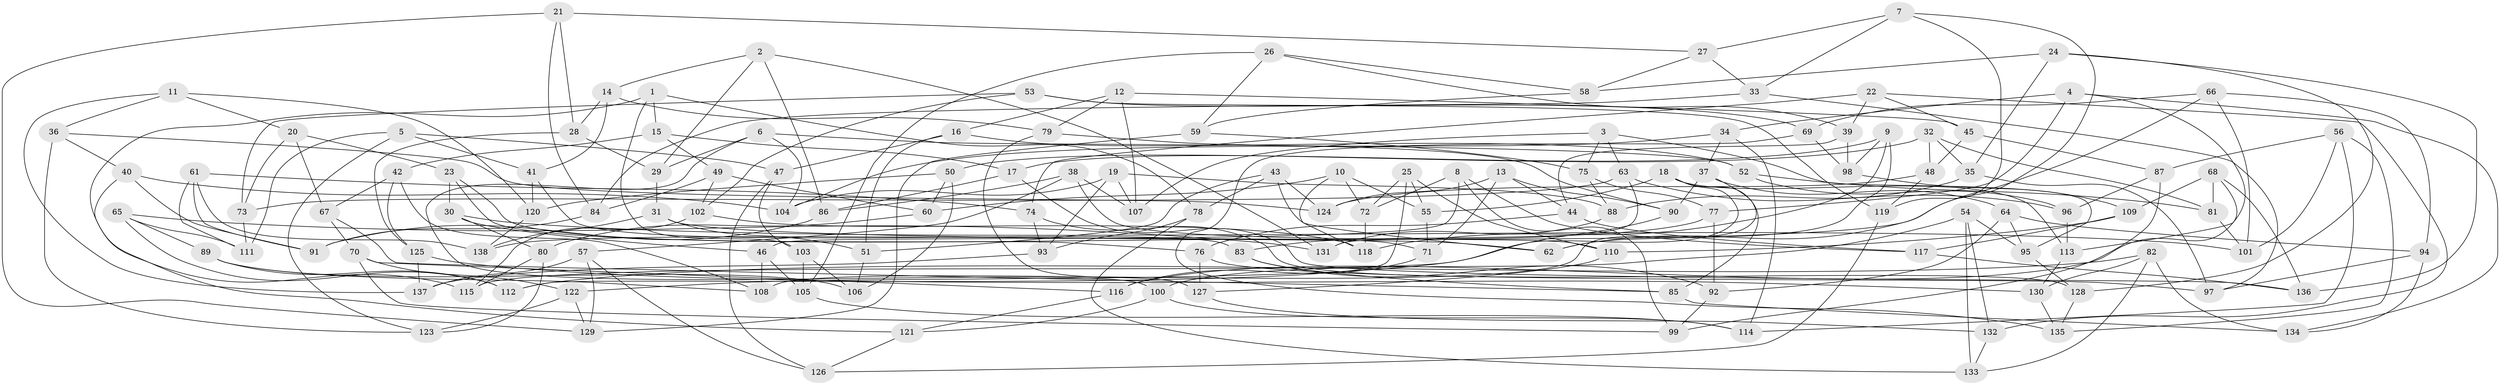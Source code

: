 // coarse degree distribution, {4: 0.42045454545454547, 6: 0.5113636363636364, 5: 0.056818181818181816, 3: 0.011363636363636364}
// Generated by graph-tools (version 1.1) at 2025/24/03/03/25 07:24:28]
// undirected, 138 vertices, 276 edges
graph export_dot {
graph [start="1"]
  node [color=gray90,style=filled];
  1;
  2;
  3;
  4;
  5;
  6;
  7;
  8;
  9;
  10;
  11;
  12;
  13;
  14;
  15;
  16;
  17;
  18;
  19;
  20;
  21;
  22;
  23;
  24;
  25;
  26;
  27;
  28;
  29;
  30;
  31;
  32;
  33;
  34;
  35;
  36;
  37;
  38;
  39;
  40;
  41;
  42;
  43;
  44;
  45;
  46;
  47;
  48;
  49;
  50;
  51;
  52;
  53;
  54;
  55;
  56;
  57;
  58;
  59;
  60;
  61;
  62;
  63;
  64;
  65;
  66;
  67;
  68;
  69;
  70;
  71;
  72;
  73;
  74;
  75;
  76;
  77;
  78;
  79;
  80;
  81;
  82;
  83;
  84;
  85;
  86;
  87;
  88;
  89;
  90;
  91;
  92;
  93;
  94;
  95;
  96;
  97;
  98;
  99;
  100;
  101;
  102;
  103;
  104;
  105;
  106;
  107;
  108;
  109;
  110;
  111;
  112;
  113;
  114;
  115;
  116;
  117;
  118;
  119;
  120;
  121;
  122;
  123;
  124;
  125;
  126;
  127;
  128;
  129;
  130;
  131;
  132;
  133;
  134;
  135;
  136;
  137;
  138;
  1 -- 15;
  1 -- 103;
  1 -- 115;
  1 -- 78;
  2 -- 29;
  2 -- 86;
  2 -- 14;
  2 -- 131;
  3 -- 75;
  3 -- 95;
  3 -- 63;
  3 -- 107;
  4 -- 113;
  4 -- 134;
  4 -- 34;
  4 -- 77;
  5 -- 47;
  5 -- 41;
  5 -- 111;
  5 -- 123;
  6 -- 52;
  6 -- 104;
  6 -- 29;
  6 -- 100;
  7 -- 33;
  7 -- 119;
  7 -- 27;
  7 -- 62;
  8 -- 99;
  8 -- 117;
  8 -- 46;
  8 -- 72;
  9 -- 98;
  9 -- 17;
  9 -- 118;
  9 -- 62;
  10 -- 55;
  10 -- 72;
  10 -- 118;
  10 -- 60;
  11 -- 36;
  11 -- 20;
  11 -- 120;
  11 -- 137;
  12 -- 107;
  12 -- 45;
  12 -- 79;
  12 -- 16;
  13 -- 124;
  13 -- 71;
  13 -- 44;
  13 -- 90;
  14 -- 41;
  14 -- 28;
  14 -- 79;
  15 -- 42;
  15 -- 17;
  15 -- 49;
  16 -- 52;
  16 -- 47;
  16 -- 51;
  17 -- 86;
  17 -- 136;
  18 -- 55;
  18 -- 113;
  18 -- 85;
  18 -- 115;
  19 -- 107;
  19 -- 88;
  19 -- 104;
  19 -- 93;
  20 -- 73;
  20 -- 23;
  20 -- 67;
  21 -- 28;
  21 -- 27;
  21 -- 129;
  21 -- 84;
  22 -- 132;
  22 -- 74;
  22 -- 39;
  22 -- 45;
  23 -- 76;
  23 -- 71;
  23 -- 30;
  24 -- 35;
  24 -- 128;
  24 -- 136;
  24 -- 58;
  25 -- 55;
  25 -- 112;
  25 -- 72;
  25 -- 110;
  26 -- 39;
  26 -- 105;
  26 -- 59;
  26 -- 58;
  27 -- 58;
  27 -- 33;
  28 -- 125;
  28 -- 29;
  29 -- 31;
  30 -- 80;
  30 -- 101;
  30 -- 46;
  31 -- 62;
  31 -- 51;
  31 -- 138;
  32 -- 81;
  32 -- 50;
  32 -- 35;
  32 -- 48;
  33 -- 84;
  33 -- 97;
  34 -- 114;
  34 -- 104;
  34 -- 37;
  35 -- 88;
  35 -- 97;
  36 -- 124;
  36 -- 40;
  36 -- 123;
  37 -- 64;
  37 -- 108;
  37 -- 90;
  38 -- 86;
  38 -- 57;
  38 -- 110;
  38 -- 107;
  39 -- 98;
  39 -- 44;
  40 -- 121;
  40 -- 104;
  40 -- 91;
  41 -- 120;
  41 -- 83;
  42 -- 108;
  42 -- 125;
  42 -- 67;
  43 -- 78;
  43 -- 51;
  43 -- 62;
  43 -- 124;
  44 -- 76;
  44 -- 117;
  45 -- 48;
  45 -- 87;
  46 -- 105;
  46 -- 108;
  47 -- 103;
  47 -- 126;
  48 -- 124;
  48 -- 119;
  49 -- 60;
  49 -- 102;
  49 -- 84;
  50 -- 60;
  50 -- 106;
  50 -- 120;
  51 -- 106;
  52 -- 96;
  52 -- 81;
  53 -- 119;
  53 -- 102;
  53 -- 69;
  53 -- 73;
  54 -- 132;
  54 -- 100;
  54 -- 95;
  54 -- 133;
  55 -- 71;
  56 -- 114;
  56 -- 101;
  56 -- 87;
  56 -- 135;
  57 -- 126;
  57 -- 137;
  57 -- 129;
  58 -- 59;
  59 -- 75;
  59 -- 129;
  60 -- 80;
  61 -- 74;
  61 -- 91;
  61 -- 138;
  61 -- 111;
  63 -- 96;
  63 -- 73;
  63 -- 131;
  64 -- 94;
  64 -- 92;
  64 -- 95;
  65 -- 112;
  65 -- 89;
  65 -- 111;
  65 -- 131;
  66 -- 138;
  66 -- 94;
  66 -- 69;
  66 -- 101;
  67 -- 70;
  67 -- 85;
  68 -- 116;
  68 -- 109;
  68 -- 81;
  68 -- 136;
  69 -- 98;
  69 -- 135;
  70 -- 99;
  70 -- 116;
  70 -- 122;
  71 -- 116;
  72 -- 118;
  73 -- 111;
  74 -- 128;
  74 -- 93;
  75 -- 77;
  75 -- 88;
  76 -- 97;
  76 -- 127;
  77 -- 83;
  77 -- 92;
  78 -- 133;
  78 -- 93;
  79 -- 90;
  79 -- 127;
  80 -- 115;
  80 -- 123;
  81 -- 101;
  82 -- 133;
  82 -- 112;
  82 -- 130;
  82 -- 134;
  83 -- 85;
  83 -- 92;
  84 -- 91;
  85 -- 134;
  86 -- 91;
  87 -- 99;
  87 -- 96;
  88 -- 131;
  89 -- 106;
  89 -- 108;
  89 -- 112;
  90 -- 122;
  92 -- 99;
  93 -- 137;
  94 -- 134;
  94 -- 97;
  95 -- 128;
  96 -- 113;
  98 -- 109;
  100 -- 121;
  100 -- 114;
  102 -- 115;
  102 -- 118;
  103 -- 106;
  103 -- 105;
  105 -- 114;
  109 -- 110;
  109 -- 117;
  110 -- 127;
  113 -- 130;
  116 -- 121;
  117 -- 136;
  119 -- 126;
  120 -- 138;
  121 -- 126;
  122 -- 129;
  122 -- 123;
  125 -- 137;
  125 -- 130;
  127 -- 132;
  128 -- 135;
  130 -- 135;
  132 -- 133;
}
